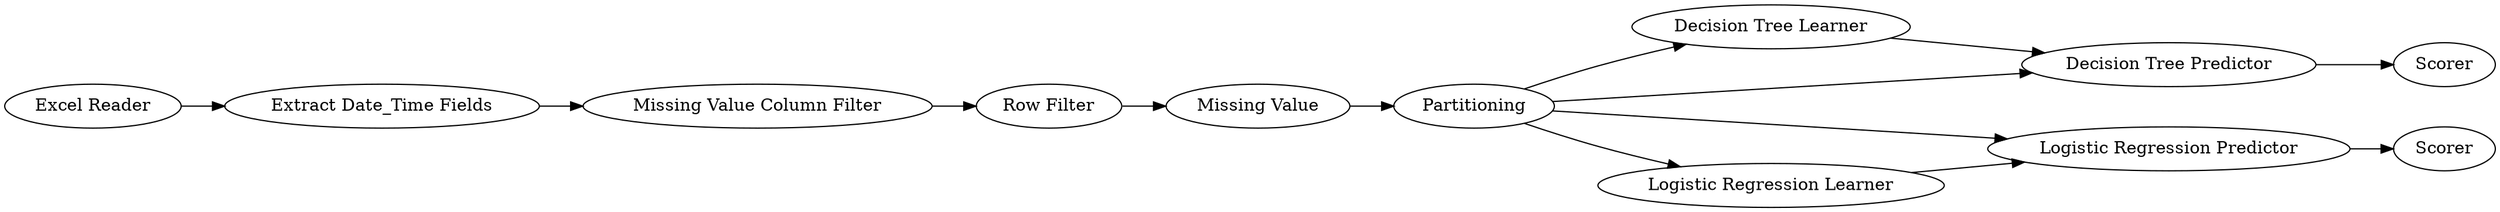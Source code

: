 digraph {
	7 -> 8
	4 -> 5
	2 -> 1
	3 -> 4
	6 -> 10
	5 -> 6
	8 -> 11
	9 -> 10
	6 -> 9
	6 -> 7
	10 -> 12
	1 -> 3
	6 -> 8
	5 [label="Missing Value"]
	1 [label="Extract Date_Time Fields"]
	7 [label="Decision Tree Learner"]
	9 [label="Logistic Regression Learner"]
	11 [label=Scorer]
	4 [label="Row Filter"]
	6 [label=Partitioning]
	8 [label="Decision Tree Predictor"]
	12 [label=Scorer]
	3 [label="Missing Value Column Filter"]
	2 [label="Excel Reader"]
	10 [label="Logistic Regression Predictor"]
	rankdir=LR
}
